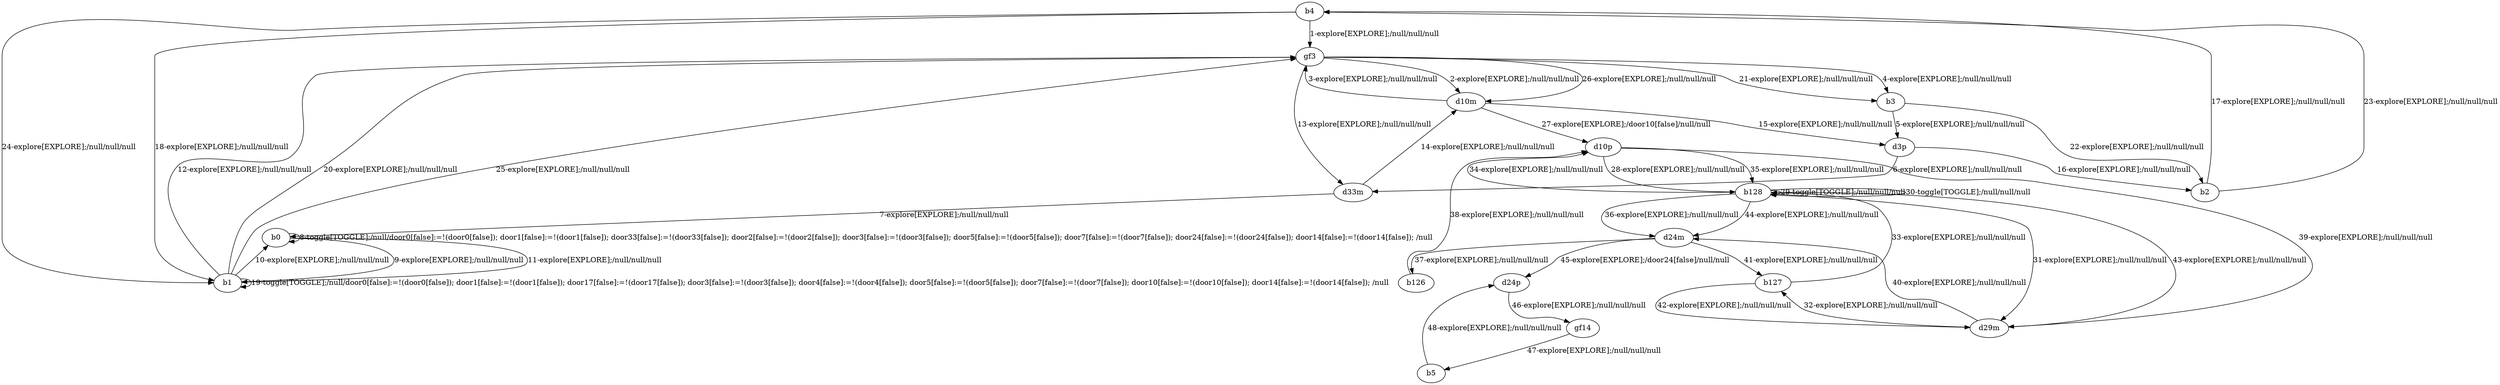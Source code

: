 # Total number of goals covered by this test: 1
# b5 --> d24p

digraph g {
"b4" -> "gf3" [label = "1-explore[EXPLORE];/null/null/null"];
"gf3" -> "d10m" [label = "2-explore[EXPLORE];/null/null/null"];
"d10m" -> "gf3" [label = "3-explore[EXPLORE];/null/null/null"];
"gf3" -> "b3" [label = "4-explore[EXPLORE];/null/null/null"];
"b3" -> "d3p" [label = "5-explore[EXPLORE];/null/null/null"];
"d3p" -> "d33m" [label = "6-explore[EXPLORE];/null/null/null"];
"d33m" -> "b0" [label = "7-explore[EXPLORE];/null/null/null"];
"b0" -> "b0" [label = "8-toggle[TOGGLE];/null/door0[false]:=!(door0[false]); door1[false]:=!(door1[false]); door33[false]:=!(door33[false]); door2[false]:=!(door2[false]); door3[false]:=!(door3[false]); door5[false]:=!(door5[false]); door7[false]:=!(door7[false]); door24[false]:=!(door24[false]); door14[false]:=!(door14[false]); /null"];
"b0" -> "b1" [label = "9-explore[EXPLORE];/null/null/null"];
"b1" -> "b0" [label = "10-explore[EXPLORE];/null/null/null"];
"b0" -> "b1" [label = "11-explore[EXPLORE];/null/null/null"];
"b1" -> "gf3" [label = "12-explore[EXPLORE];/null/null/null"];
"gf3" -> "d33m" [label = "13-explore[EXPLORE];/null/null/null"];
"d33m" -> "d10m" [label = "14-explore[EXPLORE];/null/null/null"];
"d10m" -> "d3p" [label = "15-explore[EXPLORE];/null/null/null"];
"d3p" -> "b2" [label = "16-explore[EXPLORE];/null/null/null"];
"b2" -> "b4" [label = "17-explore[EXPLORE];/null/null/null"];
"b4" -> "b1" [label = "18-explore[EXPLORE];/null/null/null"];
"b1" -> "b1" [label = "19-toggle[TOGGLE];/null/door0[false]:=!(door0[false]); door1[false]:=!(door1[false]); door17[false]:=!(door17[false]); door3[false]:=!(door3[false]); door4[false]:=!(door4[false]); door5[false]:=!(door5[false]); door7[false]:=!(door7[false]); door10[false]:=!(door10[false]); door14[false]:=!(door14[false]); /null"];
"b1" -> "gf3" [label = "20-explore[EXPLORE];/null/null/null"];
"gf3" -> "b3" [label = "21-explore[EXPLORE];/null/null/null"];
"b3" -> "b2" [label = "22-explore[EXPLORE];/null/null/null"];
"b2" -> "b4" [label = "23-explore[EXPLORE];/null/null/null"];
"b4" -> "b1" [label = "24-explore[EXPLORE];/null/null/null"];
"b1" -> "gf3" [label = "25-explore[EXPLORE];/null/null/null"];
"gf3" -> "d10m" [label = "26-explore[EXPLORE];/null/null/null"];
"d10m" -> "d10p" [label = "27-explore[EXPLORE];/door10[false]/null/null"];
"d10p" -> "b128" [label = "28-explore[EXPLORE];/null/null/null"];
"b128" -> "b128" [label = "29-toggle[TOGGLE];/null/null/null"];
"b128" -> "b128" [label = "30-toggle[TOGGLE];/null/null/null"];
"b128" -> "d29m" [label = "31-explore[EXPLORE];/null/null/null"];
"d29m" -> "b127" [label = "32-explore[EXPLORE];/null/null/null"];
"b127" -> "b128" [label = "33-explore[EXPLORE];/null/null/null"];
"b128" -> "d10p" [label = "34-explore[EXPLORE];/null/null/null"];
"d10p" -> "b128" [label = "35-explore[EXPLORE];/null/null/null"];
"b128" -> "d24m" [label = "36-explore[EXPLORE];/null/null/null"];
"d24m" -> "b126" [label = "37-explore[EXPLORE];/null/null/null"];
"b126" -> "d10p" [label = "38-explore[EXPLORE];/null/null/null"];
"d10p" -> "d29m" [label = "39-explore[EXPLORE];/null/null/null"];
"d29m" -> "d24m" [label = "40-explore[EXPLORE];/null/null/null"];
"d24m" -> "b127" [label = "41-explore[EXPLORE];/null/null/null"];
"b127" -> "d29m" [label = "42-explore[EXPLORE];/null/null/null"];
"d29m" -> "b128" [label = "43-explore[EXPLORE];/null/null/null"];
"b128" -> "d24m" [label = "44-explore[EXPLORE];/null/null/null"];
"d24m" -> "d24p" [label = "45-explore[EXPLORE];/door24[false]/null/null"];
"d24p" -> "gf14" [label = "46-explore[EXPLORE];/null/null/null"];
"gf14" -> "b5" [label = "47-explore[EXPLORE];/null/null/null"];
"b5" -> "d24p" [label = "48-explore[EXPLORE];/null/null/null"];
}